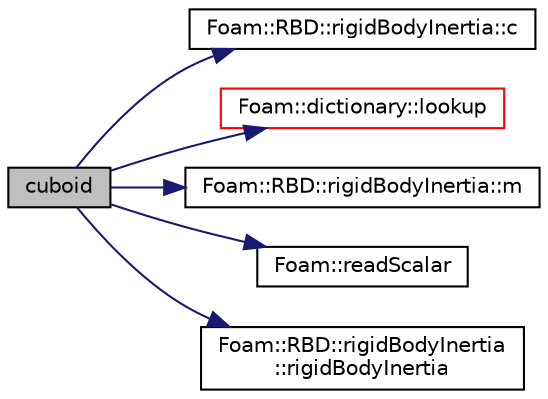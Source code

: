 digraph "cuboid"
{
  bgcolor="transparent";
  edge [fontname="Helvetica",fontsize="10",labelfontname="Helvetica",labelfontsize="10"];
  node [fontname="Helvetica",fontsize="10",shape=record];
  rankdir="LR";
  Node1 [label="cuboid",height=0.2,width=0.4,color="black", fillcolor="grey75", style="filled", fontcolor="black"];
  Node1 -> Node2 [color="midnightblue",fontsize="10",style="solid",fontname="Helvetica"];
  Node2 [label="Foam::RBD::rigidBodyInertia::c",height=0.2,width=0.4,color="black",URL="$a02252.html#add34303d0360fd1eb8f36db38ec401d6",tooltip="Return the centre of mass of the rigid-body. "];
  Node1 -> Node3 [color="midnightblue",fontsize="10",style="solid",fontname="Helvetica"];
  Node3 [label="Foam::dictionary::lookup",height=0.2,width=0.4,color="red",URL="$a00530.html#a8baab402d653d6e789f67c57e23a5b59",tooltip="Find and return an entry data stream. "];
  Node1 -> Node4 [color="midnightblue",fontsize="10",style="solid",fontname="Helvetica"];
  Node4 [label="Foam::RBD::rigidBodyInertia::m",height=0.2,width=0.4,color="black",URL="$a02252.html#aca818ee2e90e4b36271000448c3469ad",tooltip="Return the mass of the rigid-body. "];
  Node1 -> Node5 [color="midnightblue",fontsize="10",style="solid",fontname="Helvetica"];
  Node5 [label="Foam::readScalar",height=0.2,width=0.4,color="black",URL="$a10974.html#a828d57f6d9b9806c086a3f840a147115",tooltip="Read whole of buf as a scalar. Return true if succesful. "];
  Node1 -> Node6 [color="midnightblue",fontsize="10",style="solid",fontname="Helvetica"];
  Node6 [label="Foam::RBD::rigidBodyInertia\l::rigidBodyInertia",height=0.2,width=0.4,color="black",URL="$a02252.html#a446077cf1441d4a4f7285ed67222a338",tooltip="Null constructor, initializes to zero. "];
}
